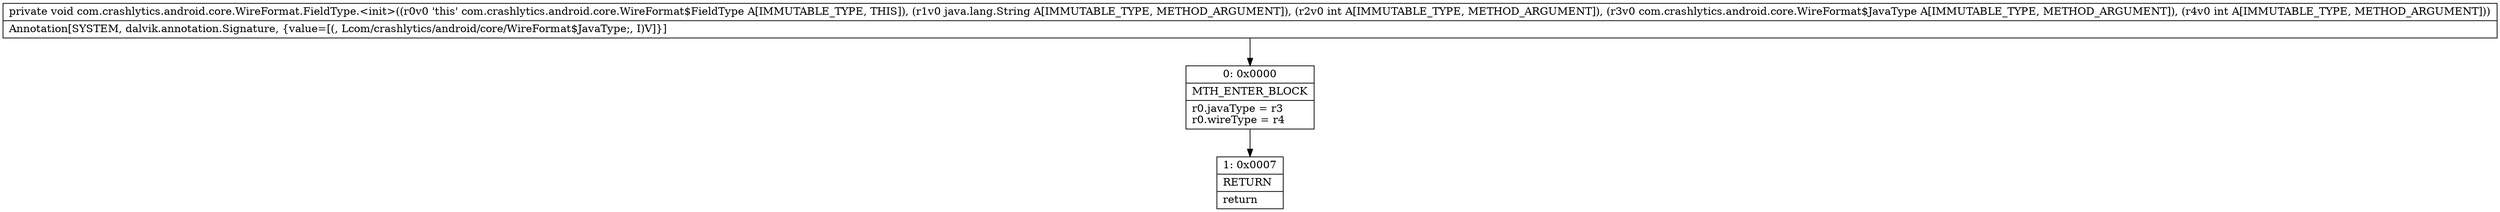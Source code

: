 digraph "CFG forcom.crashlytics.android.core.WireFormat.FieldType.\<init\>(Ljava\/lang\/String;ILcom\/crashlytics\/android\/core\/WireFormat$JavaType;I)V" {
Node_0 [shape=record,label="{0\:\ 0x0000|MTH_ENTER_BLOCK\l|r0.javaType = r3\lr0.wireType = r4\l}"];
Node_1 [shape=record,label="{1\:\ 0x0007|RETURN\l|return\l}"];
MethodNode[shape=record,label="{private void com.crashlytics.android.core.WireFormat.FieldType.\<init\>((r0v0 'this' com.crashlytics.android.core.WireFormat$FieldType A[IMMUTABLE_TYPE, THIS]), (r1v0 java.lang.String A[IMMUTABLE_TYPE, METHOD_ARGUMENT]), (r2v0 int A[IMMUTABLE_TYPE, METHOD_ARGUMENT]), (r3v0 com.crashlytics.android.core.WireFormat$JavaType A[IMMUTABLE_TYPE, METHOD_ARGUMENT]), (r4v0 int A[IMMUTABLE_TYPE, METHOD_ARGUMENT]))  | Annotation[SYSTEM, dalvik.annotation.Signature, \{value=[(, Lcom\/crashlytics\/android\/core\/WireFormat$JavaType;, I)V]\}]\l}"];
MethodNode -> Node_0;
Node_0 -> Node_1;
}

